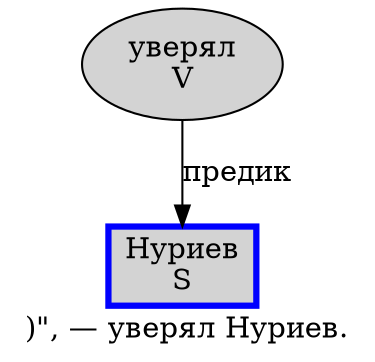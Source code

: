 digraph SENTENCE_402 {
	graph [label=")\", — уверял Нуриев."]
	node [style=filled]
		4 [label="уверял
V" color="" fillcolor=lightgray penwidth=1 shape=ellipse]
		5 [label="Нуриев
S" color=blue fillcolor=lightgray penwidth=3 shape=box]
			4 -> 5 [label="предик"]
}